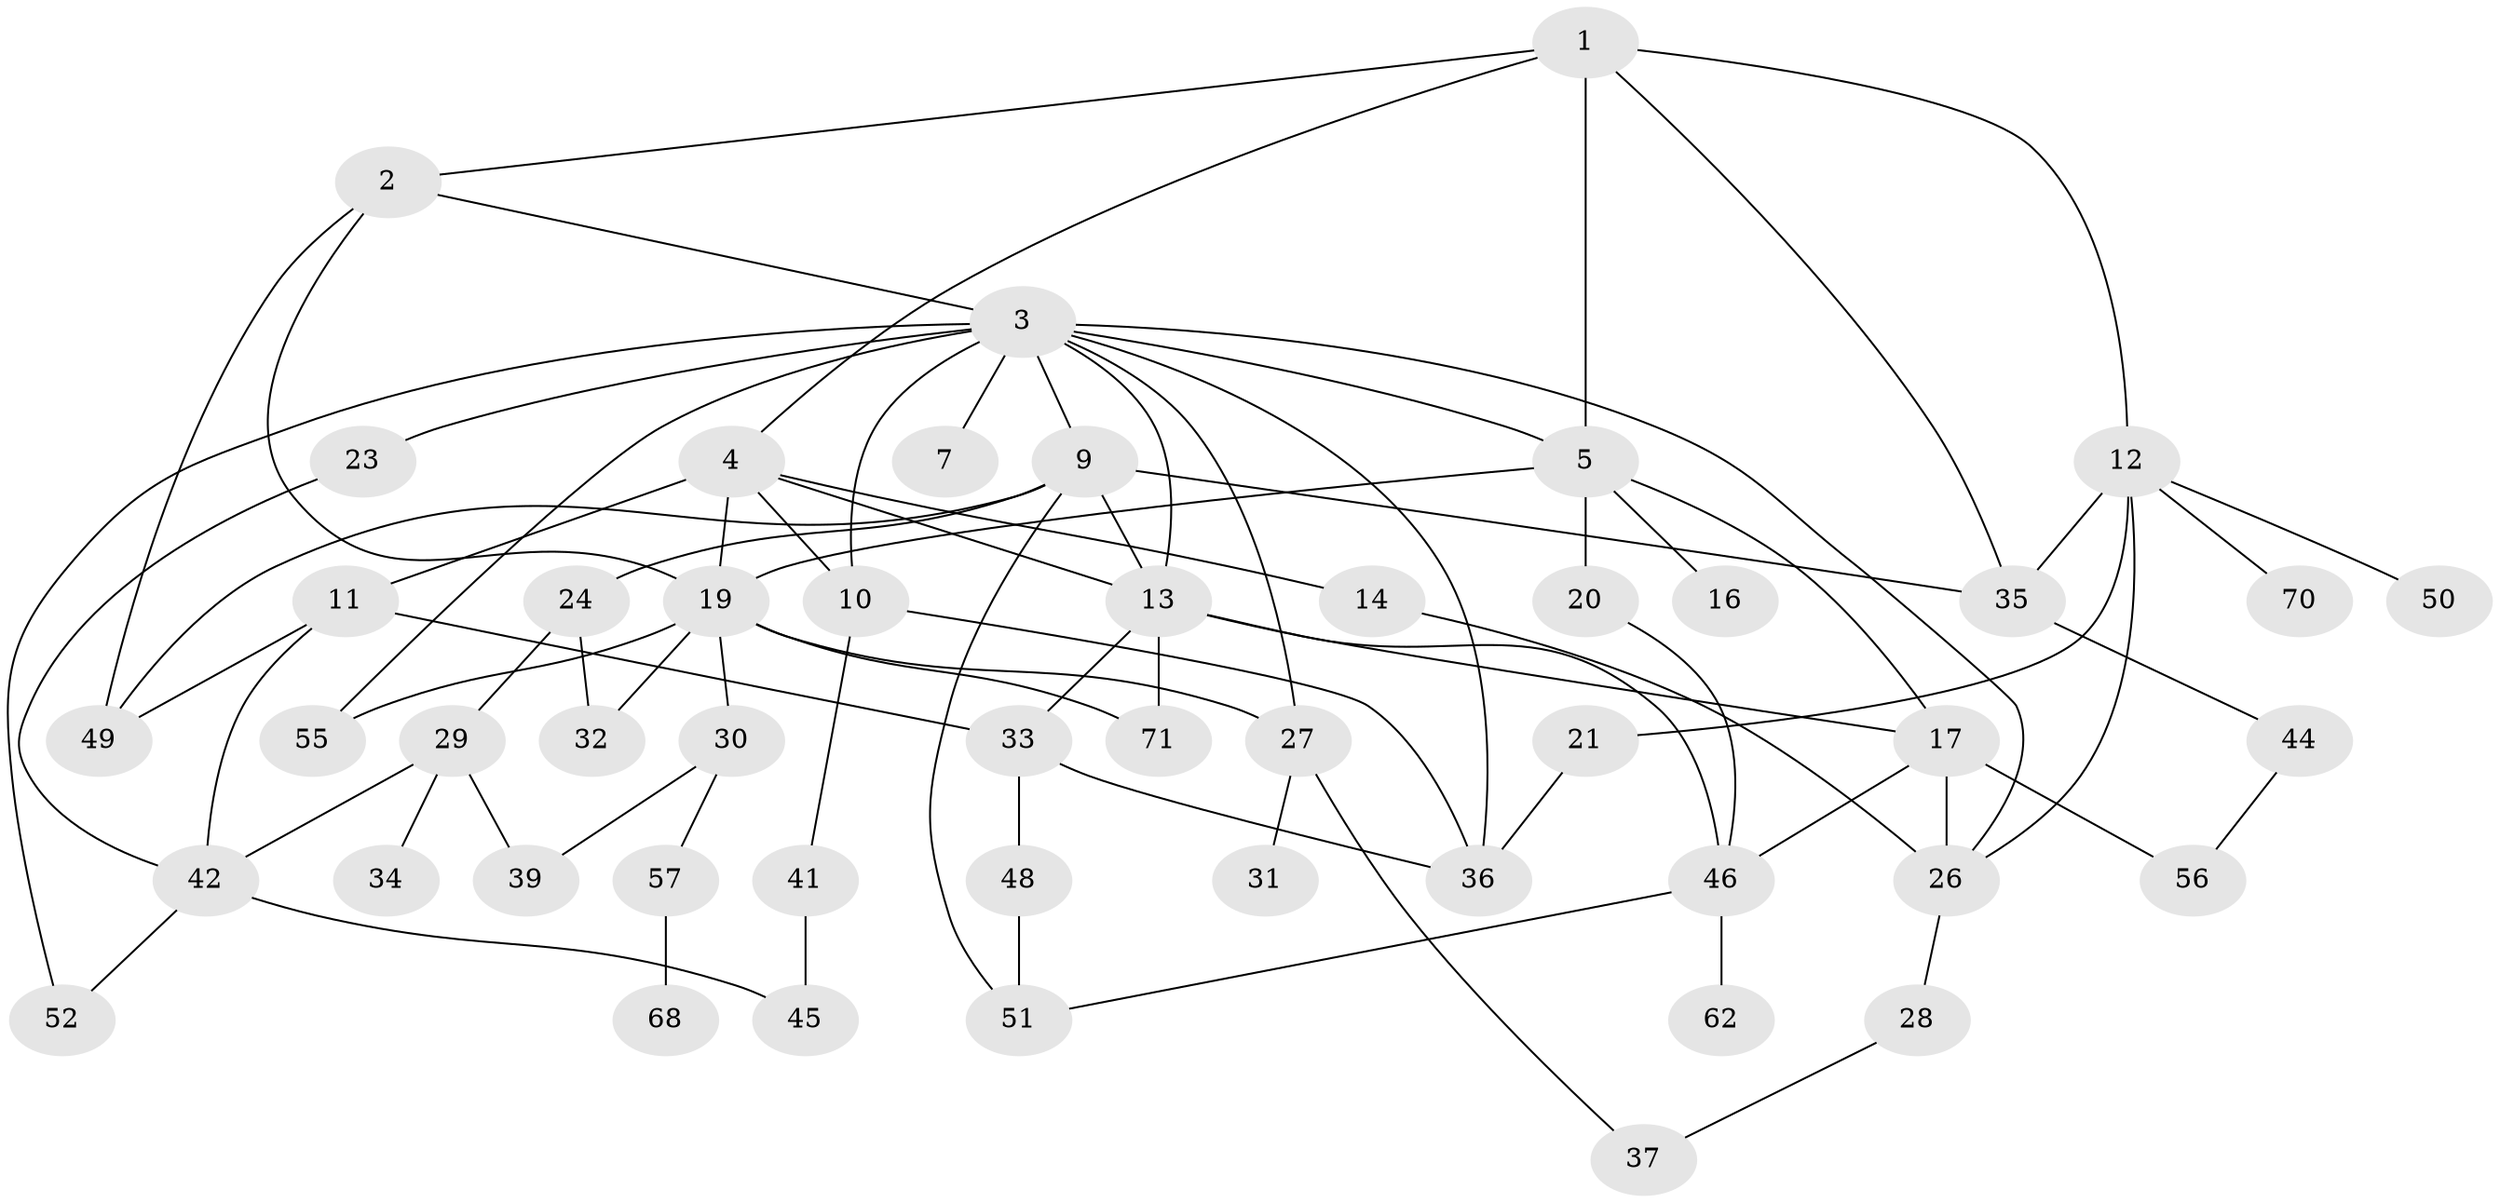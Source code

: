 // Generated by graph-tools (version 1.1) at 2025/23/03/03/25 07:23:31]
// undirected, 49 vertices, 81 edges
graph export_dot {
graph [start="1"]
  node [color=gray90,style=filled];
  1;
  2 [super="+60"];
  3 [super="+6"];
  4 [super="+8"];
  5 [super="+25"];
  7;
  9;
  10 [super="+15"];
  11 [super="+18"];
  12 [super="+61"];
  13 [super="+22"];
  14;
  16;
  17 [super="+43"];
  19 [super="+69"];
  20;
  21;
  23;
  24;
  26;
  27 [super="+40"];
  28 [super="+65"];
  29 [super="+59"];
  30 [super="+38"];
  31;
  32;
  33;
  34;
  35 [super="+64"];
  36;
  37;
  39 [super="+47"];
  41 [super="+67"];
  42 [super="+54"];
  44 [super="+66"];
  45;
  46;
  48;
  49 [super="+53"];
  50;
  51 [super="+58"];
  52;
  55;
  56;
  57 [super="+63"];
  62;
  68;
  70;
  71;
  1 -- 2;
  1 -- 4;
  1 -- 5;
  1 -- 12;
  1 -- 35;
  2 -- 3;
  2 -- 49;
  2 -- 19;
  3 -- 10;
  3 -- 23;
  3 -- 52;
  3 -- 55;
  3 -- 5;
  3 -- 26;
  3 -- 27;
  3 -- 36;
  3 -- 7;
  3 -- 9;
  3 -- 13;
  4 -- 13;
  4 -- 19;
  4 -- 10;
  4 -- 11;
  4 -- 14;
  5 -- 16;
  5 -- 17;
  5 -- 20;
  5 -- 19;
  9 -- 24;
  9 -- 35;
  9 -- 49;
  9 -- 51;
  9 -- 13;
  10 -- 36;
  10 -- 41;
  11 -- 33;
  11 -- 49;
  11 -- 42;
  12 -- 21;
  12 -- 35;
  12 -- 50;
  12 -- 70;
  12 -- 26;
  13 -- 33;
  13 -- 71;
  13 -- 46;
  13 -- 17;
  14 -- 26;
  17 -- 46;
  17 -- 56;
  17 -- 26;
  19 -- 27;
  19 -- 30;
  19 -- 32;
  19 -- 71;
  19 -- 55;
  20 -- 46;
  21 -- 36;
  23 -- 42;
  24 -- 29;
  24 -- 32;
  26 -- 28;
  27 -- 31;
  27 -- 37;
  28 -- 37;
  29 -- 34;
  29 -- 42;
  29 -- 39;
  30 -- 57;
  30 -- 39 [weight=2];
  33 -- 48;
  33 -- 36;
  35 -- 44;
  41 -- 45;
  42 -- 52;
  42 -- 45;
  44 -- 56;
  46 -- 62;
  46 -- 51;
  48 -- 51;
  57 -- 68 [weight=2];
}
